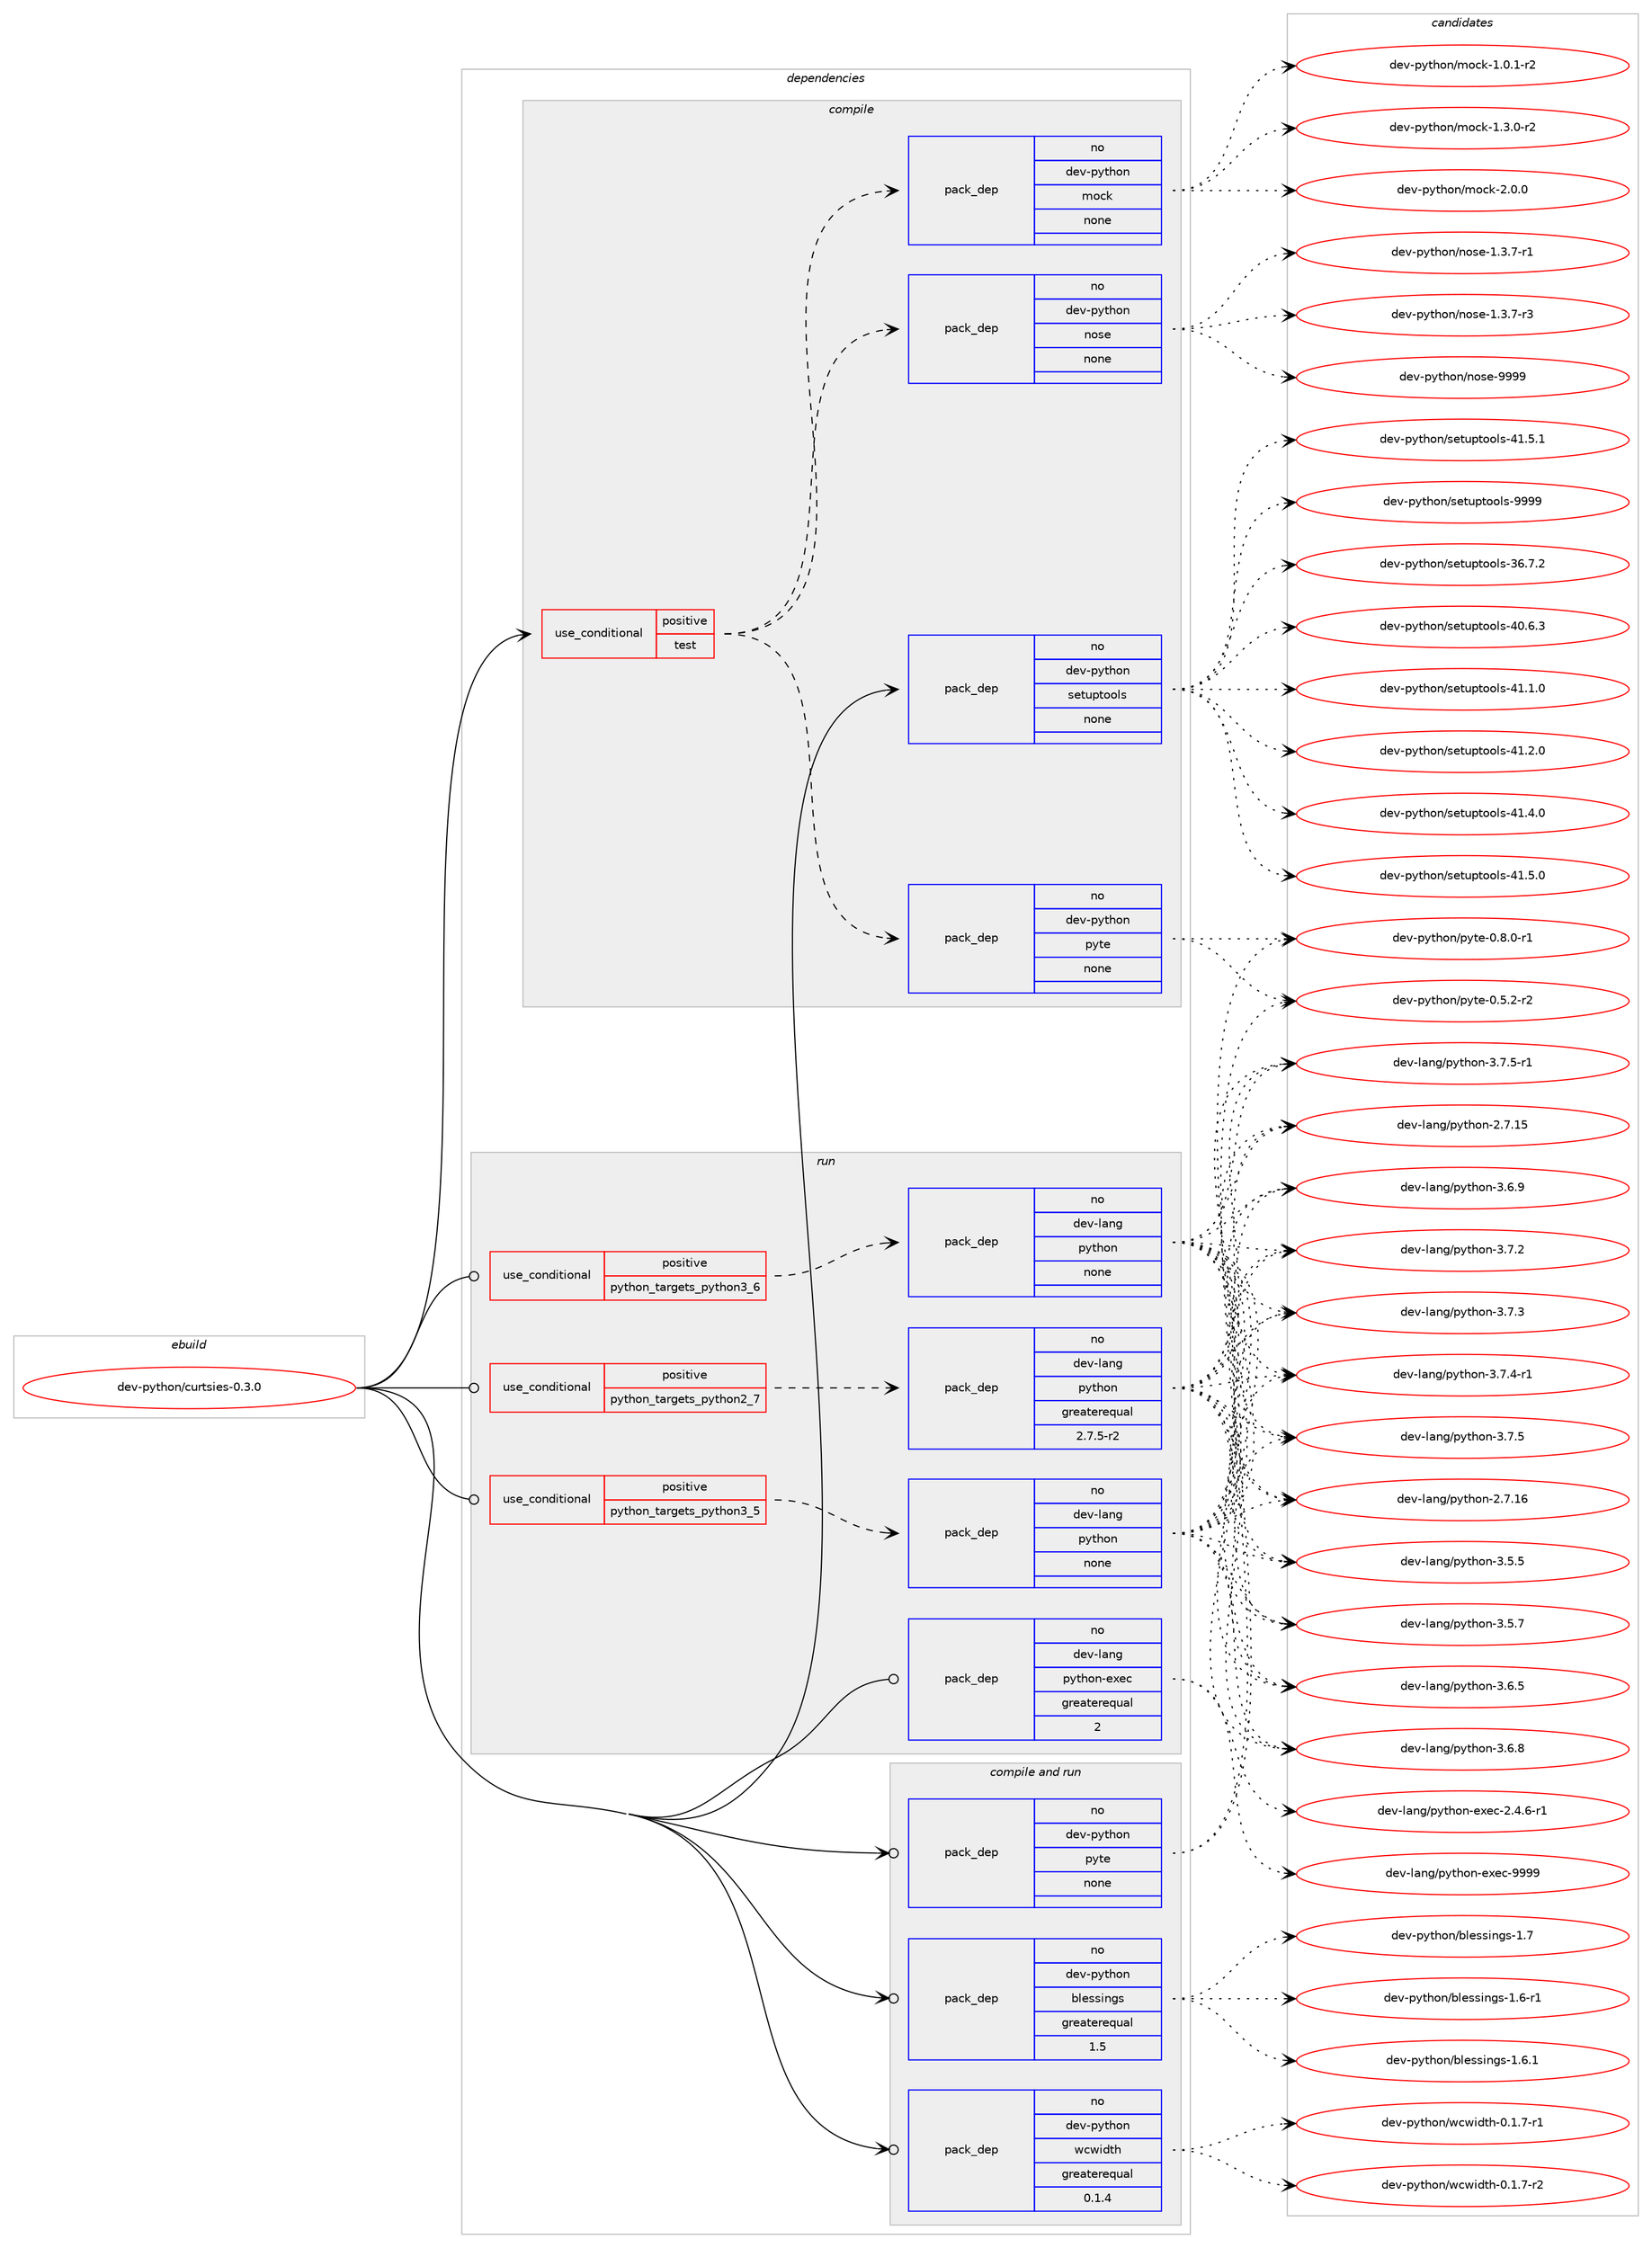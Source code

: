digraph prolog {

# *************
# Graph options
# *************

newrank=true;
concentrate=true;
compound=true;
graph [rankdir=LR,fontname=Helvetica,fontsize=10,ranksep=1.5];#, ranksep=2.5, nodesep=0.2];
edge  [arrowhead=vee];
node  [fontname=Helvetica,fontsize=10];

# **********
# The ebuild
# **********

subgraph cluster_leftcol {
color=gray;
rank=same;
label=<<i>ebuild</i>>;
id [label="dev-python/curtsies-0.3.0", color=red, width=4, href="../dev-python/curtsies-0.3.0.svg"];
}

# ****************
# The dependencies
# ****************

subgraph cluster_midcol {
color=gray;
label=<<i>dependencies</i>>;
subgraph cluster_compile {
fillcolor="#eeeeee";
style=filled;
label=<<i>compile</i>>;
subgraph cond138157 {
dependency600737 [label=<<TABLE BORDER="0" CELLBORDER="1" CELLSPACING="0" CELLPADDING="4"><TR><TD ROWSPAN="3" CELLPADDING="10">use_conditional</TD></TR><TR><TD>positive</TD></TR><TR><TD>test</TD></TR></TABLE>>, shape=none, color=red];
subgraph pack450787 {
dependency600738 [label=<<TABLE BORDER="0" CELLBORDER="1" CELLSPACING="0" CELLPADDING="4" WIDTH="220"><TR><TD ROWSPAN="6" CELLPADDING="30">pack_dep</TD></TR><TR><TD WIDTH="110">no</TD></TR><TR><TD>dev-python</TD></TR><TR><TD>mock</TD></TR><TR><TD>none</TD></TR><TR><TD></TD></TR></TABLE>>, shape=none, color=blue];
}
dependency600737:e -> dependency600738:w [weight=20,style="dashed",arrowhead="vee"];
subgraph pack450788 {
dependency600739 [label=<<TABLE BORDER="0" CELLBORDER="1" CELLSPACING="0" CELLPADDING="4" WIDTH="220"><TR><TD ROWSPAN="6" CELLPADDING="30">pack_dep</TD></TR><TR><TD WIDTH="110">no</TD></TR><TR><TD>dev-python</TD></TR><TR><TD>nose</TD></TR><TR><TD>none</TD></TR><TR><TD></TD></TR></TABLE>>, shape=none, color=blue];
}
dependency600737:e -> dependency600739:w [weight=20,style="dashed",arrowhead="vee"];
subgraph pack450789 {
dependency600740 [label=<<TABLE BORDER="0" CELLBORDER="1" CELLSPACING="0" CELLPADDING="4" WIDTH="220"><TR><TD ROWSPAN="6" CELLPADDING="30">pack_dep</TD></TR><TR><TD WIDTH="110">no</TD></TR><TR><TD>dev-python</TD></TR><TR><TD>pyte</TD></TR><TR><TD>none</TD></TR><TR><TD></TD></TR></TABLE>>, shape=none, color=blue];
}
dependency600737:e -> dependency600740:w [weight=20,style="dashed",arrowhead="vee"];
}
id:e -> dependency600737:w [weight=20,style="solid",arrowhead="vee"];
subgraph pack450790 {
dependency600741 [label=<<TABLE BORDER="0" CELLBORDER="1" CELLSPACING="0" CELLPADDING="4" WIDTH="220"><TR><TD ROWSPAN="6" CELLPADDING="30">pack_dep</TD></TR><TR><TD WIDTH="110">no</TD></TR><TR><TD>dev-python</TD></TR><TR><TD>setuptools</TD></TR><TR><TD>none</TD></TR><TR><TD></TD></TR></TABLE>>, shape=none, color=blue];
}
id:e -> dependency600741:w [weight=20,style="solid",arrowhead="vee"];
}
subgraph cluster_compileandrun {
fillcolor="#eeeeee";
style=filled;
label=<<i>compile and run</i>>;
subgraph pack450791 {
dependency600742 [label=<<TABLE BORDER="0" CELLBORDER="1" CELLSPACING="0" CELLPADDING="4" WIDTH="220"><TR><TD ROWSPAN="6" CELLPADDING="30">pack_dep</TD></TR><TR><TD WIDTH="110">no</TD></TR><TR><TD>dev-python</TD></TR><TR><TD>blessings</TD></TR><TR><TD>greaterequal</TD></TR><TR><TD>1.5</TD></TR></TABLE>>, shape=none, color=blue];
}
id:e -> dependency600742:w [weight=20,style="solid",arrowhead="odotvee"];
subgraph pack450792 {
dependency600743 [label=<<TABLE BORDER="0" CELLBORDER="1" CELLSPACING="0" CELLPADDING="4" WIDTH="220"><TR><TD ROWSPAN="6" CELLPADDING="30">pack_dep</TD></TR><TR><TD WIDTH="110">no</TD></TR><TR><TD>dev-python</TD></TR><TR><TD>pyte</TD></TR><TR><TD>none</TD></TR><TR><TD></TD></TR></TABLE>>, shape=none, color=blue];
}
id:e -> dependency600743:w [weight=20,style="solid",arrowhead="odotvee"];
subgraph pack450793 {
dependency600744 [label=<<TABLE BORDER="0" CELLBORDER="1" CELLSPACING="0" CELLPADDING="4" WIDTH="220"><TR><TD ROWSPAN="6" CELLPADDING="30">pack_dep</TD></TR><TR><TD WIDTH="110">no</TD></TR><TR><TD>dev-python</TD></TR><TR><TD>wcwidth</TD></TR><TR><TD>greaterequal</TD></TR><TR><TD>0.1.4</TD></TR></TABLE>>, shape=none, color=blue];
}
id:e -> dependency600744:w [weight=20,style="solid",arrowhead="odotvee"];
}
subgraph cluster_run {
fillcolor="#eeeeee";
style=filled;
label=<<i>run</i>>;
subgraph cond138158 {
dependency600745 [label=<<TABLE BORDER="0" CELLBORDER="1" CELLSPACING="0" CELLPADDING="4"><TR><TD ROWSPAN="3" CELLPADDING="10">use_conditional</TD></TR><TR><TD>positive</TD></TR><TR><TD>python_targets_python2_7</TD></TR></TABLE>>, shape=none, color=red];
subgraph pack450794 {
dependency600746 [label=<<TABLE BORDER="0" CELLBORDER="1" CELLSPACING="0" CELLPADDING="4" WIDTH="220"><TR><TD ROWSPAN="6" CELLPADDING="30">pack_dep</TD></TR><TR><TD WIDTH="110">no</TD></TR><TR><TD>dev-lang</TD></TR><TR><TD>python</TD></TR><TR><TD>greaterequal</TD></TR><TR><TD>2.7.5-r2</TD></TR></TABLE>>, shape=none, color=blue];
}
dependency600745:e -> dependency600746:w [weight=20,style="dashed",arrowhead="vee"];
}
id:e -> dependency600745:w [weight=20,style="solid",arrowhead="odot"];
subgraph cond138159 {
dependency600747 [label=<<TABLE BORDER="0" CELLBORDER="1" CELLSPACING="0" CELLPADDING="4"><TR><TD ROWSPAN="3" CELLPADDING="10">use_conditional</TD></TR><TR><TD>positive</TD></TR><TR><TD>python_targets_python3_5</TD></TR></TABLE>>, shape=none, color=red];
subgraph pack450795 {
dependency600748 [label=<<TABLE BORDER="0" CELLBORDER="1" CELLSPACING="0" CELLPADDING="4" WIDTH="220"><TR><TD ROWSPAN="6" CELLPADDING="30">pack_dep</TD></TR><TR><TD WIDTH="110">no</TD></TR><TR><TD>dev-lang</TD></TR><TR><TD>python</TD></TR><TR><TD>none</TD></TR><TR><TD></TD></TR></TABLE>>, shape=none, color=blue];
}
dependency600747:e -> dependency600748:w [weight=20,style="dashed",arrowhead="vee"];
}
id:e -> dependency600747:w [weight=20,style="solid",arrowhead="odot"];
subgraph cond138160 {
dependency600749 [label=<<TABLE BORDER="0" CELLBORDER="1" CELLSPACING="0" CELLPADDING="4"><TR><TD ROWSPAN="3" CELLPADDING="10">use_conditional</TD></TR><TR><TD>positive</TD></TR><TR><TD>python_targets_python3_6</TD></TR></TABLE>>, shape=none, color=red];
subgraph pack450796 {
dependency600750 [label=<<TABLE BORDER="0" CELLBORDER="1" CELLSPACING="0" CELLPADDING="4" WIDTH="220"><TR><TD ROWSPAN="6" CELLPADDING="30">pack_dep</TD></TR><TR><TD WIDTH="110">no</TD></TR><TR><TD>dev-lang</TD></TR><TR><TD>python</TD></TR><TR><TD>none</TD></TR><TR><TD></TD></TR></TABLE>>, shape=none, color=blue];
}
dependency600749:e -> dependency600750:w [weight=20,style="dashed",arrowhead="vee"];
}
id:e -> dependency600749:w [weight=20,style="solid",arrowhead="odot"];
subgraph pack450797 {
dependency600751 [label=<<TABLE BORDER="0" CELLBORDER="1" CELLSPACING="0" CELLPADDING="4" WIDTH="220"><TR><TD ROWSPAN="6" CELLPADDING="30">pack_dep</TD></TR><TR><TD WIDTH="110">no</TD></TR><TR><TD>dev-lang</TD></TR><TR><TD>python-exec</TD></TR><TR><TD>greaterequal</TD></TR><TR><TD>2</TD></TR></TABLE>>, shape=none, color=blue];
}
id:e -> dependency600751:w [weight=20,style="solid",arrowhead="odot"];
}
}

# **************
# The candidates
# **************

subgraph cluster_choices {
rank=same;
color=gray;
label=<<i>candidates</i>>;

subgraph choice450787 {
color=black;
nodesep=1;
choice1001011184511212111610411111047109111991074549464846494511450 [label="dev-python/mock-1.0.1-r2", color=red, width=4,href="../dev-python/mock-1.0.1-r2.svg"];
choice1001011184511212111610411111047109111991074549465146484511450 [label="dev-python/mock-1.3.0-r2", color=red, width=4,href="../dev-python/mock-1.3.0-r2.svg"];
choice100101118451121211161041111104710911199107455046484648 [label="dev-python/mock-2.0.0", color=red, width=4,href="../dev-python/mock-2.0.0.svg"];
dependency600738:e -> choice1001011184511212111610411111047109111991074549464846494511450:w [style=dotted,weight="100"];
dependency600738:e -> choice1001011184511212111610411111047109111991074549465146484511450:w [style=dotted,weight="100"];
dependency600738:e -> choice100101118451121211161041111104710911199107455046484648:w [style=dotted,weight="100"];
}
subgraph choice450788 {
color=black;
nodesep=1;
choice10010111845112121116104111110471101111151014549465146554511449 [label="dev-python/nose-1.3.7-r1", color=red, width=4,href="../dev-python/nose-1.3.7-r1.svg"];
choice10010111845112121116104111110471101111151014549465146554511451 [label="dev-python/nose-1.3.7-r3", color=red, width=4,href="../dev-python/nose-1.3.7-r3.svg"];
choice10010111845112121116104111110471101111151014557575757 [label="dev-python/nose-9999", color=red, width=4,href="../dev-python/nose-9999.svg"];
dependency600739:e -> choice10010111845112121116104111110471101111151014549465146554511449:w [style=dotted,weight="100"];
dependency600739:e -> choice10010111845112121116104111110471101111151014549465146554511451:w [style=dotted,weight="100"];
dependency600739:e -> choice10010111845112121116104111110471101111151014557575757:w [style=dotted,weight="100"];
}
subgraph choice450789 {
color=black;
nodesep=1;
choice10010111845112121116104111110471121211161014548465346504511450 [label="dev-python/pyte-0.5.2-r2", color=red, width=4,href="../dev-python/pyte-0.5.2-r2.svg"];
choice10010111845112121116104111110471121211161014548465646484511449 [label="dev-python/pyte-0.8.0-r1", color=red, width=4,href="../dev-python/pyte-0.8.0-r1.svg"];
dependency600740:e -> choice10010111845112121116104111110471121211161014548465346504511450:w [style=dotted,weight="100"];
dependency600740:e -> choice10010111845112121116104111110471121211161014548465646484511449:w [style=dotted,weight="100"];
}
subgraph choice450790 {
color=black;
nodesep=1;
choice100101118451121211161041111104711510111611711211611111110811545515446554650 [label="dev-python/setuptools-36.7.2", color=red, width=4,href="../dev-python/setuptools-36.7.2.svg"];
choice100101118451121211161041111104711510111611711211611111110811545524846544651 [label="dev-python/setuptools-40.6.3", color=red, width=4,href="../dev-python/setuptools-40.6.3.svg"];
choice100101118451121211161041111104711510111611711211611111110811545524946494648 [label="dev-python/setuptools-41.1.0", color=red, width=4,href="../dev-python/setuptools-41.1.0.svg"];
choice100101118451121211161041111104711510111611711211611111110811545524946504648 [label="dev-python/setuptools-41.2.0", color=red, width=4,href="../dev-python/setuptools-41.2.0.svg"];
choice100101118451121211161041111104711510111611711211611111110811545524946524648 [label="dev-python/setuptools-41.4.0", color=red, width=4,href="../dev-python/setuptools-41.4.0.svg"];
choice100101118451121211161041111104711510111611711211611111110811545524946534648 [label="dev-python/setuptools-41.5.0", color=red, width=4,href="../dev-python/setuptools-41.5.0.svg"];
choice100101118451121211161041111104711510111611711211611111110811545524946534649 [label="dev-python/setuptools-41.5.1", color=red, width=4,href="../dev-python/setuptools-41.5.1.svg"];
choice10010111845112121116104111110471151011161171121161111111081154557575757 [label="dev-python/setuptools-9999", color=red, width=4,href="../dev-python/setuptools-9999.svg"];
dependency600741:e -> choice100101118451121211161041111104711510111611711211611111110811545515446554650:w [style=dotted,weight="100"];
dependency600741:e -> choice100101118451121211161041111104711510111611711211611111110811545524846544651:w [style=dotted,weight="100"];
dependency600741:e -> choice100101118451121211161041111104711510111611711211611111110811545524946494648:w [style=dotted,weight="100"];
dependency600741:e -> choice100101118451121211161041111104711510111611711211611111110811545524946504648:w [style=dotted,weight="100"];
dependency600741:e -> choice100101118451121211161041111104711510111611711211611111110811545524946524648:w [style=dotted,weight="100"];
dependency600741:e -> choice100101118451121211161041111104711510111611711211611111110811545524946534648:w [style=dotted,weight="100"];
dependency600741:e -> choice100101118451121211161041111104711510111611711211611111110811545524946534649:w [style=dotted,weight="100"];
dependency600741:e -> choice10010111845112121116104111110471151011161171121161111111081154557575757:w [style=dotted,weight="100"];
}
subgraph choice450791 {
color=black;
nodesep=1;
choice100101118451121211161041111104798108101115115105110103115454946544511449 [label="dev-python/blessings-1.6-r1", color=red, width=4,href="../dev-python/blessings-1.6-r1.svg"];
choice100101118451121211161041111104798108101115115105110103115454946544649 [label="dev-python/blessings-1.6.1", color=red, width=4,href="../dev-python/blessings-1.6.1.svg"];
choice10010111845112121116104111110479810810111511510511010311545494655 [label="dev-python/blessings-1.7", color=red, width=4,href="../dev-python/blessings-1.7.svg"];
dependency600742:e -> choice100101118451121211161041111104798108101115115105110103115454946544511449:w [style=dotted,weight="100"];
dependency600742:e -> choice100101118451121211161041111104798108101115115105110103115454946544649:w [style=dotted,weight="100"];
dependency600742:e -> choice10010111845112121116104111110479810810111511510511010311545494655:w [style=dotted,weight="100"];
}
subgraph choice450792 {
color=black;
nodesep=1;
choice10010111845112121116104111110471121211161014548465346504511450 [label="dev-python/pyte-0.5.2-r2", color=red, width=4,href="../dev-python/pyte-0.5.2-r2.svg"];
choice10010111845112121116104111110471121211161014548465646484511449 [label="dev-python/pyte-0.8.0-r1", color=red, width=4,href="../dev-python/pyte-0.8.0-r1.svg"];
dependency600743:e -> choice10010111845112121116104111110471121211161014548465346504511450:w [style=dotted,weight="100"];
dependency600743:e -> choice10010111845112121116104111110471121211161014548465646484511449:w [style=dotted,weight="100"];
}
subgraph choice450793 {
color=black;
nodesep=1;
choice1001011184511212111610411111047119991191051001161044548464946554511449 [label="dev-python/wcwidth-0.1.7-r1", color=red, width=4,href="../dev-python/wcwidth-0.1.7-r1.svg"];
choice1001011184511212111610411111047119991191051001161044548464946554511450 [label="dev-python/wcwidth-0.1.7-r2", color=red, width=4,href="../dev-python/wcwidth-0.1.7-r2.svg"];
dependency600744:e -> choice1001011184511212111610411111047119991191051001161044548464946554511449:w [style=dotted,weight="100"];
dependency600744:e -> choice1001011184511212111610411111047119991191051001161044548464946554511450:w [style=dotted,weight="100"];
}
subgraph choice450794 {
color=black;
nodesep=1;
choice10010111845108971101034711212111610411111045504655464953 [label="dev-lang/python-2.7.15", color=red, width=4,href="../dev-lang/python-2.7.15.svg"];
choice10010111845108971101034711212111610411111045504655464954 [label="dev-lang/python-2.7.16", color=red, width=4,href="../dev-lang/python-2.7.16.svg"];
choice100101118451089711010347112121116104111110455146534653 [label="dev-lang/python-3.5.5", color=red, width=4,href="../dev-lang/python-3.5.5.svg"];
choice100101118451089711010347112121116104111110455146534655 [label="dev-lang/python-3.5.7", color=red, width=4,href="../dev-lang/python-3.5.7.svg"];
choice100101118451089711010347112121116104111110455146544653 [label="dev-lang/python-3.6.5", color=red, width=4,href="../dev-lang/python-3.6.5.svg"];
choice100101118451089711010347112121116104111110455146544656 [label="dev-lang/python-3.6.8", color=red, width=4,href="../dev-lang/python-3.6.8.svg"];
choice100101118451089711010347112121116104111110455146544657 [label="dev-lang/python-3.6.9", color=red, width=4,href="../dev-lang/python-3.6.9.svg"];
choice100101118451089711010347112121116104111110455146554650 [label="dev-lang/python-3.7.2", color=red, width=4,href="../dev-lang/python-3.7.2.svg"];
choice100101118451089711010347112121116104111110455146554651 [label="dev-lang/python-3.7.3", color=red, width=4,href="../dev-lang/python-3.7.3.svg"];
choice1001011184510897110103471121211161041111104551465546524511449 [label="dev-lang/python-3.7.4-r1", color=red, width=4,href="../dev-lang/python-3.7.4-r1.svg"];
choice100101118451089711010347112121116104111110455146554653 [label="dev-lang/python-3.7.5", color=red, width=4,href="../dev-lang/python-3.7.5.svg"];
choice1001011184510897110103471121211161041111104551465546534511449 [label="dev-lang/python-3.7.5-r1", color=red, width=4,href="../dev-lang/python-3.7.5-r1.svg"];
dependency600746:e -> choice10010111845108971101034711212111610411111045504655464953:w [style=dotted,weight="100"];
dependency600746:e -> choice10010111845108971101034711212111610411111045504655464954:w [style=dotted,weight="100"];
dependency600746:e -> choice100101118451089711010347112121116104111110455146534653:w [style=dotted,weight="100"];
dependency600746:e -> choice100101118451089711010347112121116104111110455146534655:w [style=dotted,weight="100"];
dependency600746:e -> choice100101118451089711010347112121116104111110455146544653:w [style=dotted,weight="100"];
dependency600746:e -> choice100101118451089711010347112121116104111110455146544656:w [style=dotted,weight="100"];
dependency600746:e -> choice100101118451089711010347112121116104111110455146544657:w [style=dotted,weight="100"];
dependency600746:e -> choice100101118451089711010347112121116104111110455146554650:w [style=dotted,weight="100"];
dependency600746:e -> choice100101118451089711010347112121116104111110455146554651:w [style=dotted,weight="100"];
dependency600746:e -> choice1001011184510897110103471121211161041111104551465546524511449:w [style=dotted,weight="100"];
dependency600746:e -> choice100101118451089711010347112121116104111110455146554653:w [style=dotted,weight="100"];
dependency600746:e -> choice1001011184510897110103471121211161041111104551465546534511449:w [style=dotted,weight="100"];
}
subgraph choice450795 {
color=black;
nodesep=1;
choice10010111845108971101034711212111610411111045504655464953 [label="dev-lang/python-2.7.15", color=red, width=4,href="../dev-lang/python-2.7.15.svg"];
choice10010111845108971101034711212111610411111045504655464954 [label="dev-lang/python-2.7.16", color=red, width=4,href="../dev-lang/python-2.7.16.svg"];
choice100101118451089711010347112121116104111110455146534653 [label="dev-lang/python-3.5.5", color=red, width=4,href="../dev-lang/python-3.5.5.svg"];
choice100101118451089711010347112121116104111110455146534655 [label="dev-lang/python-3.5.7", color=red, width=4,href="../dev-lang/python-3.5.7.svg"];
choice100101118451089711010347112121116104111110455146544653 [label="dev-lang/python-3.6.5", color=red, width=4,href="../dev-lang/python-3.6.5.svg"];
choice100101118451089711010347112121116104111110455146544656 [label="dev-lang/python-3.6.8", color=red, width=4,href="../dev-lang/python-3.6.8.svg"];
choice100101118451089711010347112121116104111110455146544657 [label="dev-lang/python-3.6.9", color=red, width=4,href="../dev-lang/python-3.6.9.svg"];
choice100101118451089711010347112121116104111110455146554650 [label="dev-lang/python-3.7.2", color=red, width=4,href="../dev-lang/python-3.7.2.svg"];
choice100101118451089711010347112121116104111110455146554651 [label="dev-lang/python-3.7.3", color=red, width=4,href="../dev-lang/python-3.7.3.svg"];
choice1001011184510897110103471121211161041111104551465546524511449 [label="dev-lang/python-3.7.4-r1", color=red, width=4,href="../dev-lang/python-3.7.4-r1.svg"];
choice100101118451089711010347112121116104111110455146554653 [label="dev-lang/python-3.7.5", color=red, width=4,href="../dev-lang/python-3.7.5.svg"];
choice1001011184510897110103471121211161041111104551465546534511449 [label="dev-lang/python-3.7.5-r1", color=red, width=4,href="../dev-lang/python-3.7.5-r1.svg"];
dependency600748:e -> choice10010111845108971101034711212111610411111045504655464953:w [style=dotted,weight="100"];
dependency600748:e -> choice10010111845108971101034711212111610411111045504655464954:w [style=dotted,weight="100"];
dependency600748:e -> choice100101118451089711010347112121116104111110455146534653:w [style=dotted,weight="100"];
dependency600748:e -> choice100101118451089711010347112121116104111110455146534655:w [style=dotted,weight="100"];
dependency600748:e -> choice100101118451089711010347112121116104111110455146544653:w [style=dotted,weight="100"];
dependency600748:e -> choice100101118451089711010347112121116104111110455146544656:w [style=dotted,weight="100"];
dependency600748:e -> choice100101118451089711010347112121116104111110455146544657:w [style=dotted,weight="100"];
dependency600748:e -> choice100101118451089711010347112121116104111110455146554650:w [style=dotted,weight="100"];
dependency600748:e -> choice100101118451089711010347112121116104111110455146554651:w [style=dotted,weight="100"];
dependency600748:e -> choice1001011184510897110103471121211161041111104551465546524511449:w [style=dotted,weight="100"];
dependency600748:e -> choice100101118451089711010347112121116104111110455146554653:w [style=dotted,weight="100"];
dependency600748:e -> choice1001011184510897110103471121211161041111104551465546534511449:w [style=dotted,weight="100"];
}
subgraph choice450796 {
color=black;
nodesep=1;
choice10010111845108971101034711212111610411111045504655464953 [label="dev-lang/python-2.7.15", color=red, width=4,href="../dev-lang/python-2.7.15.svg"];
choice10010111845108971101034711212111610411111045504655464954 [label="dev-lang/python-2.7.16", color=red, width=4,href="../dev-lang/python-2.7.16.svg"];
choice100101118451089711010347112121116104111110455146534653 [label="dev-lang/python-3.5.5", color=red, width=4,href="../dev-lang/python-3.5.5.svg"];
choice100101118451089711010347112121116104111110455146534655 [label="dev-lang/python-3.5.7", color=red, width=4,href="../dev-lang/python-3.5.7.svg"];
choice100101118451089711010347112121116104111110455146544653 [label="dev-lang/python-3.6.5", color=red, width=4,href="../dev-lang/python-3.6.5.svg"];
choice100101118451089711010347112121116104111110455146544656 [label="dev-lang/python-3.6.8", color=red, width=4,href="../dev-lang/python-3.6.8.svg"];
choice100101118451089711010347112121116104111110455146544657 [label="dev-lang/python-3.6.9", color=red, width=4,href="../dev-lang/python-3.6.9.svg"];
choice100101118451089711010347112121116104111110455146554650 [label="dev-lang/python-3.7.2", color=red, width=4,href="../dev-lang/python-3.7.2.svg"];
choice100101118451089711010347112121116104111110455146554651 [label="dev-lang/python-3.7.3", color=red, width=4,href="../dev-lang/python-3.7.3.svg"];
choice1001011184510897110103471121211161041111104551465546524511449 [label="dev-lang/python-3.7.4-r1", color=red, width=4,href="../dev-lang/python-3.7.4-r1.svg"];
choice100101118451089711010347112121116104111110455146554653 [label="dev-lang/python-3.7.5", color=red, width=4,href="../dev-lang/python-3.7.5.svg"];
choice1001011184510897110103471121211161041111104551465546534511449 [label="dev-lang/python-3.7.5-r1", color=red, width=4,href="../dev-lang/python-3.7.5-r1.svg"];
dependency600750:e -> choice10010111845108971101034711212111610411111045504655464953:w [style=dotted,weight="100"];
dependency600750:e -> choice10010111845108971101034711212111610411111045504655464954:w [style=dotted,weight="100"];
dependency600750:e -> choice100101118451089711010347112121116104111110455146534653:w [style=dotted,weight="100"];
dependency600750:e -> choice100101118451089711010347112121116104111110455146534655:w [style=dotted,weight="100"];
dependency600750:e -> choice100101118451089711010347112121116104111110455146544653:w [style=dotted,weight="100"];
dependency600750:e -> choice100101118451089711010347112121116104111110455146544656:w [style=dotted,weight="100"];
dependency600750:e -> choice100101118451089711010347112121116104111110455146544657:w [style=dotted,weight="100"];
dependency600750:e -> choice100101118451089711010347112121116104111110455146554650:w [style=dotted,weight="100"];
dependency600750:e -> choice100101118451089711010347112121116104111110455146554651:w [style=dotted,weight="100"];
dependency600750:e -> choice1001011184510897110103471121211161041111104551465546524511449:w [style=dotted,weight="100"];
dependency600750:e -> choice100101118451089711010347112121116104111110455146554653:w [style=dotted,weight="100"];
dependency600750:e -> choice1001011184510897110103471121211161041111104551465546534511449:w [style=dotted,weight="100"];
}
subgraph choice450797 {
color=black;
nodesep=1;
choice10010111845108971101034711212111610411111045101120101994550465246544511449 [label="dev-lang/python-exec-2.4.6-r1", color=red, width=4,href="../dev-lang/python-exec-2.4.6-r1.svg"];
choice10010111845108971101034711212111610411111045101120101994557575757 [label="dev-lang/python-exec-9999", color=red, width=4,href="../dev-lang/python-exec-9999.svg"];
dependency600751:e -> choice10010111845108971101034711212111610411111045101120101994550465246544511449:w [style=dotted,weight="100"];
dependency600751:e -> choice10010111845108971101034711212111610411111045101120101994557575757:w [style=dotted,weight="100"];
}
}

}
